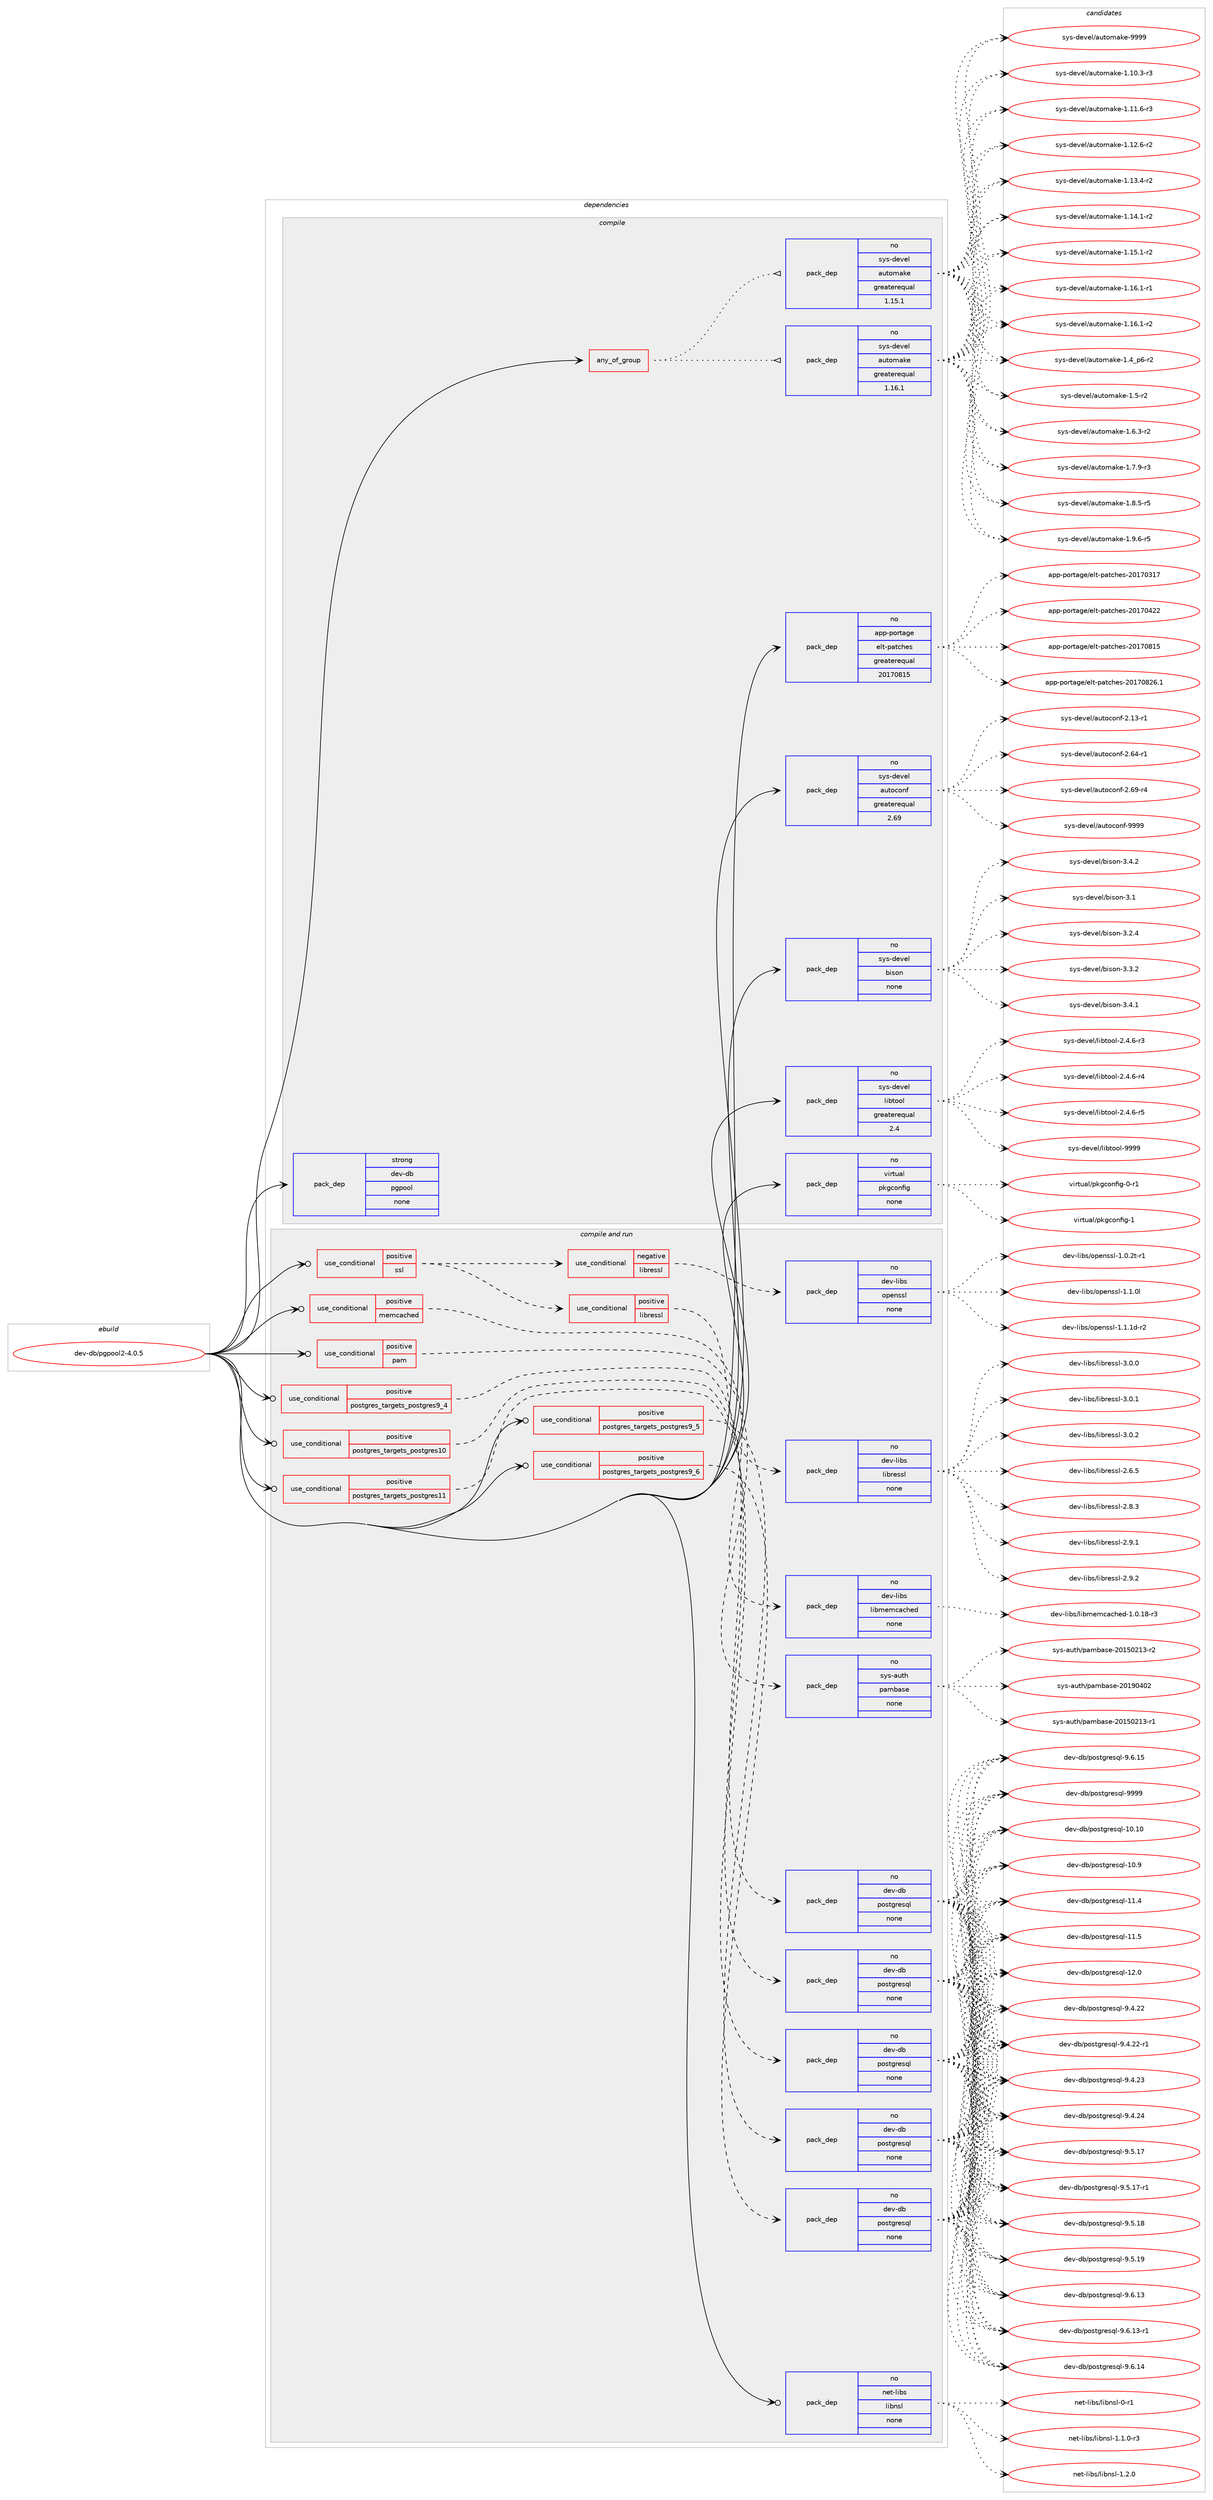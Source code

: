 digraph prolog {

# *************
# Graph options
# *************

newrank=true;
concentrate=true;
compound=true;
graph [rankdir=LR,fontname=Helvetica,fontsize=10,ranksep=1.5];#, ranksep=2.5, nodesep=0.2];
edge  [arrowhead=vee];
node  [fontname=Helvetica,fontsize=10];

# **********
# The ebuild
# **********

subgraph cluster_leftcol {
color=gray;
rank=same;
label=<<i>ebuild</i>>;
id [label="dev-db/pgpool2-4.0.5", color=red, width=4, href="../dev-db/pgpool2-4.0.5.svg"];
}

# ****************
# The dependencies
# ****************

subgraph cluster_midcol {
color=gray;
label=<<i>dependencies</i>>;
subgraph cluster_compile {
fillcolor="#eeeeee";
style=filled;
label=<<i>compile</i>>;
subgraph any9359 {
dependency521619 [label=<<TABLE BORDER="0" CELLBORDER="1" CELLSPACING="0" CELLPADDING="4"><TR><TD CELLPADDING="10">any_of_group</TD></TR></TABLE>>, shape=none, color=red];subgraph pack388383 {
dependency521620 [label=<<TABLE BORDER="0" CELLBORDER="1" CELLSPACING="0" CELLPADDING="4" WIDTH="220"><TR><TD ROWSPAN="6" CELLPADDING="30">pack_dep</TD></TR><TR><TD WIDTH="110">no</TD></TR><TR><TD>sys-devel</TD></TR><TR><TD>automake</TD></TR><TR><TD>greaterequal</TD></TR><TR><TD>1.16.1</TD></TR></TABLE>>, shape=none, color=blue];
}
dependency521619:e -> dependency521620:w [weight=20,style="dotted",arrowhead="oinv"];
subgraph pack388384 {
dependency521621 [label=<<TABLE BORDER="0" CELLBORDER="1" CELLSPACING="0" CELLPADDING="4" WIDTH="220"><TR><TD ROWSPAN="6" CELLPADDING="30">pack_dep</TD></TR><TR><TD WIDTH="110">no</TD></TR><TR><TD>sys-devel</TD></TR><TR><TD>automake</TD></TR><TR><TD>greaterequal</TD></TR><TR><TD>1.15.1</TD></TR></TABLE>>, shape=none, color=blue];
}
dependency521619:e -> dependency521621:w [weight=20,style="dotted",arrowhead="oinv"];
}
id:e -> dependency521619:w [weight=20,style="solid",arrowhead="vee"];
subgraph pack388385 {
dependency521622 [label=<<TABLE BORDER="0" CELLBORDER="1" CELLSPACING="0" CELLPADDING="4" WIDTH="220"><TR><TD ROWSPAN="6" CELLPADDING="30">pack_dep</TD></TR><TR><TD WIDTH="110">no</TD></TR><TR><TD>app-portage</TD></TR><TR><TD>elt-patches</TD></TR><TR><TD>greaterequal</TD></TR><TR><TD>20170815</TD></TR></TABLE>>, shape=none, color=blue];
}
id:e -> dependency521622:w [weight=20,style="solid",arrowhead="vee"];
subgraph pack388386 {
dependency521623 [label=<<TABLE BORDER="0" CELLBORDER="1" CELLSPACING="0" CELLPADDING="4" WIDTH="220"><TR><TD ROWSPAN="6" CELLPADDING="30">pack_dep</TD></TR><TR><TD WIDTH="110">no</TD></TR><TR><TD>sys-devel</TD></TR><TR><TD>autoconf</TD></TR><TR><TD>greaterequal</TD></TR><TR><TD>2.69</TD></TR></TABLE>>, shape=none, color=blue];
}
id:e -> dependency521623:w [weight=20,style="solid",arrowhead="vee"];
subgraph pack388387 {
dependency521624 [label=<<TABLE BORDER="0" CELLBORDER="1" CELLSPACING="0" CELLPADDING="4" WIDTH="220"><TR><TD ROWSPAN="6" CELLPADDING="30">pack_dep</TD></TR><TR><TD WIDTH="110">no</TD></TR><TR><TD>sys-devel</TD></TR><TR><TD>bison</TD></TR><TR><TD>none</TD></TR><TR><TD></TD></TR></TABLE>>, shape=none, color=blue];
}
id:e -> dependency521624:w [weight=20,style="solid",arrowhead="vee"];
subgraph pack388388 {
dependency521625 [label=<<TABLE BORDER="0" CELLBORDER="1" CELLSPACING="0" CELLPADDING="4" WIDTH="220"><TR><TD ROWSPAN="6" CELLPADDING="30">pack_dep</TD></TR><TR><TD WIDTH="110">no</TD></TR><TR><TD>sys-devel</TD></TR><TR><TD>libtool</TD></TR><TR><TD>greaterequal</TD></TR><TR><TD>2.4</TD></TR></TABLE>>, shape=none, color=blue];
}
id:e -> dependency521625:w [weight=20,style="solid",arrowhead="vee"];
subgraph pack388389 {
dependency521626 [label=<<TABLE BORDER="0" CELLBORDER="1" CELLSPACING="0" CELLPADDING="4" WIDTH="220"><TR><TD ROWSPAN="6" CELLPADDING="30">pack_dep</TD></TR><TR><TD WIDTH="110">no</TD></TR><TR><TD>virtual</TD></TR><TR><TD>pkgconfig</TD></TR><TR><TD>none</TD></TR><TR><TD></TD></TR></TABLE>>, shape=none, color=blue];
}
id:e -> dependency521626:w [weight=20,style="solid",arrowhead="vee"];
subgraph pack388390 {
dependency521627 [label=<<TABLE BORDER="0" CELLBORDER="1" CELLSPACING="0" CELLPADDING="4" WIDTH="220"><TR><TD ROWSPAN="6" CELLPADDING="30">pack_dep</TD></TR><TR><TD WIDTH="110">strong</TD></TR><TR><TD>dev-db</TD></TR><TR><TD>pgpool</TD></TR><TR><TD>none</TD></TR><TR><TD></TD></TR></TABLE>>, shape=none, color=blue];
}
id:e -> dependency521627:w [weight=20,style="solid",arrowhead="vee"];
}
subgraph cluster_compileandrun {
fillcolor="#eeeeee";
style=filled;
label=<<i>compile and run</i>>;
subgraph cond123520 {
dependency521628 [label=<<TABLE BORDER="0" CELLBORDER="1" CELLSPACING="0" CELLPADDING="4"><TR><TD ROWSPAN="3" CELLPADDING="10">use_conditional</TD></TR><TR><TD>positive</TD></TR><TR><TD>memcached</TD></TR></TABLE>>, shape=none, color=red];
subgraph pack388391 {
dependency521629 [label=<<TABLE BORDER="0" CELLBORDER="1" CELLSPACING="0" CELLPADDING="4" WIDTH="220"><TR><TD ROWSPAN="6" CELLPADDING="30">pack_dep</TD></TR><TR><TD WIDTH="110">no</TD></TR><TR><TD>dev-libs</TD></TR><TR><TD>libmemcached</TD></TR><TR><TD>none</TD></TR><TR><TD></TD></TR></TABLE>>, shape=none, color=blue];
}
dependency521628:e -> dependency521629:w [weight=20,style="dashed",arrowhead="vee"];
}
id:e -> dependency521628:w [weight=20,style="solid",arrowhead="odotvee"];
subgraph cond123521 {
dependency521630 [label=<<TABLE BORDER="0" CELLBORDER="1" CELLSPACING="0" CELLPADDING="4"><TR><TD ROWSPAN="3" CELLPADDING="10">use_conditional</TD></TR><TR><TD>positive</TD></TR><TR><TD>pam</TD></TR></TABLE>>, shape=none, color=red];
subgraph pack388392 {
dependency521631 [label=<<TABLE BORDER="0" CELLBORDER="1" CELLSPACING="0" CELLPADDING="4" WIDTH="220"><TR><TD ROWSPAN="6" CELLPADDING="30">pack_dep</TD></TR><TR><TD WIDTH="110">no</TD></TR><TR><TD>sys-auth</TD></TR><TR><TD>pambase</TD></TR><TR><TD>none</TD></TR><TR><TD></TD></TR></TABLE>>, shape=none, color=blue];
}
dependency521630:e -> dependency521631:w [weight=20,style="dashed",arrowhead="vee"];
}
id:e -> dependency521630:w [weight=20,style="solid",arrowhead="odotvee"];
subgraph cond123522 {
dependency521632 [label=<<TABLE BORDER="0" CELLBORDER="1" CELLSPACING="0" CELLPADDING="4"><TR><TD ROWSPAN="3" CELLPADDING="10">use_conditional</TD></TR><TR><TD>positive</TD></TR><TR><TD>postgres_targets_postgres10</TD></TR></TABLE>>, shape=none, color=red];
subgraph pack388393 {
dependency521633 [label=<<TABLE BORDER="0" CELLBORDER="1" CELLSPACING="0" CELLPADDING="4" WIDTH="220"><TR><TD ROWSPAN="6" CELLPADDING="30">pack_dep</TD></TR><TR><TD WIDTH="110">no</TD></TR><TR><TD>dev-db</TD></TR><TR><TD>postgresql</TD></TR><TR><TD>none</TD></TR><TR><TD></TD></TR></TABLE>>, shape=none, color=blue];
}
dependency521632:e -> dependency521633:w [weight=20,style="dashed",arrowhead="vee"];
}
id:e -> dependency521632:w [weight=20,style="solid",arrowhead="odotvee"];
subgraph cond123523 {
dependency521634 [label=<<TABLE BORDER="0" CELLBORDER="1" CELLSPACING="0" CELLPADDING="4"><TR><TD ROWSPAN="3" CELLPADDING="10">use_conditional</TD></TR><TR><TD>positive</TD></TR><TR><TD>postgres_targets_postgres11</TD></TR></TABLE>>, shape=none, color=red];
subgraph pack388394 {
dependency521635 [label=<<TABLE BORDER="0" CELLBORDER="1" CELLSPACING="0" CELLPADDING="4" WIDTH="220"><TR><TD ROWSPAN="6" CELLPADDING="30">pack_dep</TD></TR><TR><TD WIDTH="110">no</TD></TR><TR><TD>dev-db</TD></TR><TR><TD>postgresql</TD></TR><TR><TD>none</TD></TR><TR><TD></TD></TR></TABLE>>, shape=none, color=blue];
}
dependency521634:e -> dependency521635:w [weight=20,style="dashed",arrowhead="vee"];
}
id:e -> dependency521634:w [weight=20,style="solid",arrowhead="odotvee"];
subgraph cond123524 {
dependency521636 [label=<<TABLE BORDER="0" CELLBORDER="1" CELLSPACING="0" CELLPADDING="4"><TR><TD ROWSPAN="3" CELLPADDING="10">use_conditional</TD></TR><TR><TD>positive</TD></TR><TR><TD>postgres_targets_postgres9_4</TD></TR></TABLE>>, shape=none, color=red];
subgraph pack388395 {
dependency521637 [label=<<TABLE BORDER="0" CELLBORDER="1" CELLSPACING="0" CELLPADDING="4" WIDTH="220"><TR><TD ROWSPAN="6" CELLPADDING="30">pack_dep</TD></TR><TR><TD WIDTH="110">no</TD></TR><TR><TD>dev-db</TD></TR><TR><TD>postgresql</TD></TR><TR><TD>none</TD></TR><TR><TD></TD></TR></TABLE>>, shape=none, color=blue];
}
dependency521636:e -> dependency521637:w [weight=20,style="dashed",arrowhead="vee"];
}
id:e -> dependency521636:w [weight=20,style="solid",arrowhead="odotvee"];
subgraph cond123525 {
dependency521638 [label=<<TABLE BORDER="0" CELLBORDER="1" CELLSPACING="0" CELLPADDING="4"><TR><TD ROWSPAN="3" CELLPADDING="10">use_conditional</TD></TR><TR><TD>positive</TD></TR><TR><TD>postgres_targets_postgres9_5</TD></TR></TABLE>>, shape=none, color=red];
subgraph pack388396 {
dependency521639 [label=<<TABLE BORDER="0" CELLBORDER="1" CELLSPACING="0" CELLPADDING="4" WIDTH="220"><TR><TD ROWSPAN="6" CELLPADDING="30">pack_dep</TD></TR><TR><TD WIDTH="110">no</TD></TR><TR><TD>dev-db</TD></TR><TR><TD>postgresql</TD></TR><TR><TD>none</TD></TR><TR><TD></TD></TR></TABLE>>, shape=none, color=blue];
}
dependency521638:e -> dependency521639:w [weight=20,style="dashed",arrowhead="vee"];
}
id:e -> dependency521638:w [weight=20,style="solid",arrowhead="odotvee"];
subgraph cond123526 {
dependency521640 [label=<<TABLE BORDER="0" CELLBORDER="1" CELLSPACING="0" CELLPADDING="4"><TR><TD ROWSPAN="3" CELLPADDING="10">use_conditional</TD></TR><TR><TD>positive</TD></TR><TR><TD>postgres_targets_postgres9_6</TD></TR></TABLE>>, shape=none, color=red];
subgraph pack388397 {
dependency521641 [label=<<TABLE BORDER="0" CELLBORDER="1" CELLSPACING="0" CELLPADDING="4" WIDTH="220"><TR><TD ROWSPAN="6" CELLPADDING="30">pack_dep</TD></TR><TR><TD WIDTH="110">no</TD></TR><TR><TD>dev-db</TD></TR><TR><TD>postgresql</TD></TR><TR><TD>none</TD></TR><TR><TD></TD></TR></TABLE>>, shape=none, color=blue];
}
dependency521640:e -> dependency521641:w [weight=20,style="dashed",arrowhead="vee"];
}
id:e -> dependency521640:w [weight=20,style="solid",arrowhead="odotvee"];
subgraph cond123527 {
dependency521642 [label=<<TABLE BORDER="0" CELLBORDER="1" CELLSPACING="0" CELLPADDING="4"><TR><TD ROWSPAN="3" CELLPADDING="10">use_conditional</TD></TR><TR><TD>positive</TD></TR><TR><TD>ssl</TD></TR></TABLE>>, shape=none, color=red];
subgraph cond123528 {
dependency521643 [label=<<TABLE BORDER="0" CELLBORDER="1" CELLSPACING="0" CELLPADDING="4"><TR><TD ROWSPAN="3" CELLPADDING="10">use_conditional</TD></TR><TR><TD>negative</TD></TR><TR><TD>libressl</TD></TR></TABLE>>, shape=none, color=red];
subgraph pack388398 {
dependency521644 [label=<<TABLE BORDER="0" CELLBORDER="1" CELLSPACING="0" CELLPADDING="4" WIDTH="220"><TR><TD ROWSPAN="6" CELLPADDING="30">pack_dep</TD></TR><TR><TD WIDTH="110">no</TD></TR><TR><TD>dev-libs</TD></TR><TR><TD>openssl</TD></TR><TR><TD>none</TD></TR><TR><TD></TD></TR></TABLE>>, shape=none, color=blue];
}
dependency521643:e -> dependency521644:w [weight=20,style="dashed",arrowhead="vee"];
}
dependency521642:e -> dependency521643:w [weight=20,style="dashed",arrowhead="vee"];
subgraph cond123529 {
dependency521645 [label=<<TABLE BORDER="0" CELLBORDER="1" CELLSPACING="0" CELLPADDING="4"><TR><TD ROWSPAN="3" CELLPADDING="10">use_conditional</TD></TR><TR><TD>positive</TD></TR><TR><TD>libressl</TD></TR></TABLE>>, shape=none, color=red];
subgraph pack388399 {
dependency521646 [label=<<TABLE BORDER="0" CELLBORDER="1" CELLSPACING="0" CELLPADDING="4" WIDTH="220"><TR><TD ROWSPAN="6" CELLPADDING="30">pack_dep</TD></TR><TR><TD WIDTH="110">no</TD></TR><TR><TD>dev-libs</TD></TR><TR><TD>libressl</TD></TR><TR><TD>none</TD></TR><TR><TD></TD></TR></TABLE>>, shape=none, color=blue];
}
dependency521645:e -> dependency521646:w [weight=20,style="dashed",arrowhead="vee"];
}
dependency521642:e -> dependency521645:w [weight=20,style="dashed",arrowhead="vee"];
}
id:e -> dependency521642:w [weight=20,style="solid",arrowhead="odotvee"];
subgraph pack388400 {
dependency521647 [label=<<TABLE BORDER="0" CELLBORDER="1" CELLSPACING="0" CELLPADDING="4" WIDTH="220"><TR><TD ROWSPAN="6" CELLPADDING="30">pack_dep</TD></TR><TR><TD WIDTH="110">no</TD></TR><TR><TD>net-libs</TD></TR><TR><TD>libnsl</TD></TR><TR><TD>none</TD></TR><TR><TD></TD></TR></TABLE>>, shape=none, color=blue];
}
id:e -> dependency521647:w [weight=20,style="solid",arrowhead="odotvee"];
}
subgraph cluster_run {
fillcolor="#eeeeee";
style=filled;
label=<<i>run</i>>;
}
}

# **************
# The candidates
# **************

subgraph cluster_choices {
rank=same;
color=gray;
label=<<i>candidates</i>>;

subgraph choice388383 {
color=black;
nodesep=1;
choice11512111545100101118101108479711711611110997107101454946494846514511451 [label="sys-devel/automake-1.10.3-r3", color=red, width=4,href="../sys-devel/automake-1.10.3-r3.svg"];
choice11512111545100101118101108479711711611110997107101454946494946544511451 [label="sys-devel/automake-1.11.6-r3", color=red, width=4,href="../sys-devel/automake-1.11.6-r3.svg"];
choice11512111545100101118101108479711711611110997107101454946495046544511450 [label="sys-devel/automake-1.12.6-r2", color=red, width=4,href="../sys-devel/automake-1.12.6-r2.svg"];
choice11512111545100101118101108479711711611110997107101454946495146524511450 [label="sys-devel/automake-1.13.4-r2", color=red, width=4,href="../sys-devel/automake-1.13.4-r2.svg"];
choice11512111545100101118101108479711711611110997107101454946495246494511450 [label="sys-devel/automake-1.14.1-r2", color=red, width=4,href="../sys-devel/automake-1.14.1-r2.svg"];
choice11512111545100101118101108479711711611110997107101454946495346494511450 [label="sys-devel/automake-1.15.1-r2", color=red, width=4,href="../sys-devel/automake-1.15.1-r2.svg"];
choice11512111545100101118101108479711711611110997107101454946495446494511449 [label="sys-devel/automake-1.16.1-r1", color=red, width=4,href="../sys-devel/automake-1.16.1-r1.svg"];
choice11512111545100101118101108479711711611110997107101454946495446494511450 [label="sys-devel/automake-1.16.1-r2", color=red, width=4,href="../sys-devel/automake-1.16.1-r2.svg"];
choice115121115451001011181011084797117116111109971071014549465295112544511450 [label="sys-devel/automake-1.4_p6-r2", color=red, width=4,href="../sys-devel/automake-1.4_p6-r2.svg"];
choice11512111545100101118101108479711711611110997107101454946534511450 [label="sys-devel/automake-1.5-r2", color=red, width=4,href="../sys-devel/automake-1.5-r2.svg"];
choice115121115451001011181011084797117116111109971071014549465446514511450 [label="sys-devel/automake-1.6.3-r2", color=red, width=4,href="../sys-devel/automake-1.6.3-r2.svg"];
choice115121115451001011181011084797117116111109971071014549465546574511451 [label="sys-devel/automake-1.7.9-r3", color=red, width=4,href="../sys-devel/automake-1.7.9-r3.svg"];
choice115121115451001011181011084797117116111109971071014549465646534511453 [label="sys-devel/automake-1.8.5-r5", color=red, width=4,href="../sys-devel/automake-1.8.5-r5.svg"];
choice115121115451001011181011084797117116111109971071014549465746544511453 [label="sys-devel/automake-1.9.6-r5", color=red, width=4,href="../sys-devel/automake-1.9.6-r5.svg"];
choice115121115451001011181011084797117116111109971071014557575757 [label="sys-devel/automake-9999", color=red, width=4,href="../sys-devel/automake-9999.svg"];
dependency521620:e -> choice11512111545100101118101108479711711611110997107101454946494846514511451:w [style=dotted,weight="100"];
dependency521620:e -> choice11512111545100101118101108479711711611110997107101454946494946544511451:w [style=dotted,weight="100"];
dependency521620:e -> choice11512111545100101118101108479711711611110997107101454946495046544511450:w [style=dotted,weight="100"];
dependency521620:e -> choice11512111545100101118101108479711711611110997107101454946495146524511450:w [style=dotted,weight="100"];
dependency521620:e -> choice11512111545100101118101108479711711611110997107101454946495246494511450:w [style=dotted,weight="100"];
dependency521620:e -> choice11512111545100101118101108479711711611110997107101454946495346494511450:w [style=dotted,weight="100"];
dependency521620:e -> choice11512111545100101118101108479711711611110997107101454946495446494511449:w [style=dotted,weight="100"];
dependency521620:e -> choice11512111545100101118101108479711711611110997107101454946495446494511450:w [style=dotted,weight="100"];
dependency521620:e -> choice115121115451001011181011084797117116111109971071014549465295112544511450:w [style=dotted,weight="100"];
dependency521620:e -> choice11512111545100101118101108479711711611110997107101454946534511450:w [style=dotted,weight="100"];
dependency521620:e -> choice115121115451001011181011084797117116111109971071014549465446514511450:w [style=dotted,weight="100"];
dependency521620:e -> choice115121115451001011181011084797117116111109971071014549465546574511451:w [style=dotted,weight="100"];
dependency521620:e -> choice115121115451001011181011084797117116111109971071014549465646534511453:w [style=dotted,weight="100"];
dependency521620:e -> choice115121115451001011181011084797117116111109971071014549465746544511453:w [style=dotted,weight="100"];
dependency521620:e -> choice115121115451001011181011084797117116111109971071014557575757:w [style=dotted,weight="100"];
}
subgraph choice388384 {
color=black;
nodesep=1;
choice11512111545100101118101108479711711611110997107101454946494846514511451 [label="sys-devel/automake-1.10.3-r3", color=red, width=4,href="../sys-devel/automake-1.10.3-r3.svg"];
choice11512111545100101118101108479711711611110997107101454946494946544511451 [label="sys-devel/automake-1.11.6-r3", color=red, width=4,href="../sys-devel/automake-1.11.6-r3.svg"];
choice11512111545100101118101108479711711611110997107101454946495046544511450 [label="sys-devel/automake-1.12.6-r2", color=red, width=4,href="../sys-devel/automake-1.12.6-r2.svg"];
choice11512111545100101118101108479711711611110997107101454946495146524511450 [label="sys-devel/automake-1.13.4-r2", color=red, width=4,href="../sys-devel/automake-1.13.4-r2.svg"];
choice11512111545100101118101108479711711611110997107101454946495246494511450 [label="sys-devel/automake-1.14.1-r2", color=red, width=4,href="../sys-devel/automake-1.14.1-r2.svg"];
choice11512111545100101118101108479711711611110997107101454946495346494511450 [label="sys-devel/automake-1.15.1-r2", color=red, width=4,href="../sys-devel/automake-1.15.1-r2.svg"];
choice11512111545100101118101108479711711611110997107101454946495446494511449 [label="sys-devel/automake-1.16.1-r1", color=red, width=4,href="../sys-devel/automake-1.16.1-r1.svg"];
choice11512111545100101118101108479711711611110997107101454946495446494511450 [label="sys-devel/automake-1.16.1-r2", color=red, width=4,href="../sys-devel/automake-1.16.1-r2.svg"];
choice115121115451001011181011084797117116111109971071014549465295112544511450 [label="sys-devel/automake-1.4_p6-r2", color=red, width=4,href="../sys-devel/automake-1.4_p6-r2.svg"];
choice11512111545100101118101108479711711611110997107101454946534511450 [label="sys-devel/automake-1.5-r2", color=red, width=4,href="../sys-devel/automake-1.5-r2.svg"];
choice115121115451001011181011084797117116111109971071014549465446514511450 [label="sys-devel/automake-1.6.3-r2", color=red, width=4,href="../sys-devel/automake-1.6.3-r2.svg"];
choice115121115451001011181011084797117116111109971071014549465546574511451 [label="sys-devel/automake-1.7.9-r3", color=red, width=4,href="../sys-devel/automake-1.7.9-r3.svg"];
choice115121115451001011181011084797117116111109971071014549465646534511453 [label="sys-devel/automake-1.8.5-r5", color=red, width=4,href="../sys-devel/automake-1.8.5-r5.svg"];
choice115121115451001011181011084797117116111109971071014549465746544511453 [label="sys-devel/automake-1.9.6-r5", color=red, width=4,href="../sys-devel/automake-1.9.6-r5.svg"];
choice115121115451001011181011084797117116111109971071014557575757 [label="sys-devel/automake-9999", color=red, width=4,href="../sys-devel/automake-9999.svg"];
dependency521621:e -> choice11512111545100101118101108479711711611110997107101454946494846514511451:w [style=dotted,weight="100"];
dependency521621:e -> choice11512111545100101118101108479711711611110997107101454946494946544511451:w [style=dotted,weight="100"];
dependency521621:e -> choice11512111545100101118101108479711711611110997107101454946495046544511450:w [style=dotted,weight="100"];
dependency521621:e -> choice11512111545100101118101108479711711611110997107101454946495146524511450:w [style=dotted,weight="100"];
dependency521621:e -> choice11512111545100101118101108479711711611110997107101454946495246494511450:w [style=dotted,weight="100"];
dependency521621:e -> choice11512111545100101118101108479711711611110997107101454946495346494511450:w [style=dotted,weight="100"];
dependency521621:e -> choice11512111545100101118101108479711711611110997107101454946495446494511449:w [style=dotted,weight="100"];
dependency521621:e -> choice11512111545100101118101108479711711611110997107101454946495446494511450:w [style=dotted,weight="100"];
dependency521621:e -> choice115121115451001011181011084797117116111109971071014549465295112544511450:w [style=dotted,weight="100"];
dependency521621:e -> choice11512111545100101118101108479711711611110997107101454946534511450:w [style=dotted,weight="100"];
dependency521621:e -> choice115121115451001011181011084797117116111109971071014549465446514511450:w [style=dotted,weight="100"];
dependency521621:e -> choice115121115451001011181011084797117116111109971071014549465546574511451:w [style=dotted,weight="100"];
dependency521621:e -> choice115121115451001011181011084797117116111109971071014549465646534511453:w [style=dotted,weight="100"];
dependency521621:e -> choice115121115451001011181011084797117116111109971071014549465746544511453:w [style=dotted,weight="100"];
dependency521621:e -> choice115121115451001011181011084797117116111109971071014557575757:w [style=dotted,weight="100"];
}
subgraph choice388385 {
color=black;
nodesep=1;
choice97112112451121111141169710310147101108116451129711699104101115455048495548514955 [label="app-portage/elt-patches-20170317", color=red, width=4,href="../app-portage/elt-patches-20170317.svg"];
choice97112112451121111141169710310147101108116451129711699104101115455048495548525050 [label="app-portage/elt-patches-20170422", color=red, width=4,href="../app-portage/elt-patches-20170422.svg"];
choice97112112451121111141169710310147101108116451129711699104101115455048495548564953 [label="app-portage/elt-patches-20170815", color=red, width=4,href="../app-portage/elt-patches-20170815.svg"];
choice971121124511211111411697103101471011081164511297116991041011154550484955485650544649 [label="app-portage/elt-patches-20170826.1", color=red, width=4,href="../app-portage/elt-patches-20170826.1.svg"];
dependency521622:e -> choice97112112451121111141169710310147101108116451129711699104101115455048495548514955:w [style=dotted,weight="100"];
dependency521622:e -> choice97112112451121111141169710310147101108116451129711699104101115455048495548525050:w [style=dotted,weight="100"];
dependency521622:e -> choice97112112451121111141169710310147101108116451129711699104101115455048495548564953:w [style=dotted,weight="100"];
dependency521622:e -> choice971121124511211111411697103101471011081164511297116991041011154550484955485650544649:w [style=dotted,weight="100"];
}
subgraph choice388386 {
color=black;
nodesep=1;
choice1151211154510010111810110847971171161119911111010245504649514511449 [label="sys-devel/autoconf-2.13-r1", color=red, width=4,href="../sys-devel/autoconf-2.13-r1.svg"];
choice1151211154510010111810110847971171161119911111010245504654524511449 [label="sys-devel/autoconf-2.64-r1", color=red, width=4,href="../sys-devel/autoconf-2.64-r1.svg"];
choice1151211154510010111810110847971171161119911111010245504654574511452 [label="sys-devel/autoconf-2.69-r4", color=red, width=4,href="../sys-devel/autoconf-2.69-r4.svg"];
choice115121115451001011181011084797117116111991111101024557575757 [label="sys-devel/autoconf-9999", color=red, width=4,href="../sys-devel/autoconf-9999.svg"];
dependency521623:e -> choice1151211154510010111810110847971171161119911111010245504649514511449:w [style=dotted,weight="100"];
dependency521623:e -> choice1151211154510010111810110847971171161119911111010245504654524511449:w [style=dotted,weight="100"];
dependency521623:e -> choice1151211154510010111810110847971171161119911111010245504654574511452:w [style=dotted,weight="100"];
dependency521623:e -> choice115121115451001011181011084797117116111991111101024557575757:w [style=dotted,weight="100"];
}
subgraph choice388387 {
color=black;
nodesep=1;
choice11512111545100101118101108479810511511111045514649 [label="sys-devel/bison-3.1", color=red, width=4,href="../sys-devel/bison-3.1.svg"];
choice115121115451001011181011084798105115111110455146504652 [label="sys-devel/bison-3.2.4", color=red, width=4,href="../sys-devel/bison-3.2.4.svg"];
choice115121115451001011181011084798105115111110455146514650 [label="sys-devel/bison-3.3.2", color=red, width=4,href="../sys-devel/bison-3.3.2.svg"];
choice115121115451001011181011084798105115111110455146524649 [label="sys-devel/bison-3.4.1", color=red, width=4,href="../sys-devel/bison-3.4.1.svg"];
choice115121115451001011181011084798105115111110455146524650 [label="sys-devel/bison-3.4.2", color=red, width=4,href="../sys-devel/bison-3.4.2.svg"];
dependency521624:e -> choice11512111545100101118101108479810511511111045514649:w [style=dotted,weight="100"];
dependency521624:e -> choice115121115451001011181011084798105115111110455146504652:w [style=dotted,weight="100"];
dependency521624:e -> choice115121115451001011181011084798105115111110455146514650:w [style=dotted,weight="100"];
dependency521624:e -> choice115121115451001011181011084798105115111110455146524649:w [style=dotted,weight="100"];
dependency521624:e -> choice115121115451001011181011084798105115111110455146524650:w [style=dotted,weight="100"];
}
subgraph choice388388 {
color=black;
nodesep=1;
choice1151211154510010111810110847108105981161111111084550465246544511451 [label="sys-devel/libtool-2.4.6-r3", color=red, width=4,href="../sys-devel/libtool-2.4.6-r3.svg"];
choice1151211154510010111810110847108105981161111111084550465246544511452 [label="sys-devel/libtool-2.4.6-r4", color=red, width=4,href="../sys-devel/libtool-2.4.6-r4.svg"];
choice1151211154510010111810110847108105981161111111084550465246544511453 [label="sys-devel/libtool-2.4.6-r5", color=red, width=4,href="../sys-devel/libtool-2.4.6-r5.svg"];
choice1151211154510010111810110847108105981161111111084557575757 [label="sys-devel/libtool-9999", color=red, width=4,href="../sys-devel/libtool-9999.svg"];
dependency521625:e -> choice1151211154510010111810110847108105981161111111084550465246544511451:w [style=dotted,weight="100"];
dependency521625:e -> choice1151211154510010111810110847108105981161111111084550465246544511452:w [style=dotted,weight="100"];
dependency521625:e -> choice1151211154510010111810110847108105981161111111084550465246544511453:w [style=dotted,weight="100"];
dependency521625:e -> choice1151211154510010111810110847108105981161111111084557575757:w [style=dotted,weight="100"];
}
subgraph choice388389 {
color=black;
nodesep=1;
choice11810511411611797108471121071039911111010210510345484511449 [label="virtual/pkgconfig-0-r1", color=red, width=4,href="../virtual/pkgconfig-0-r1.svg"];
choice1181051141161179710847112107103991111101021051034549 [label="virtual/pkgconfig-1", color=red, width=4,href="../virtual/pkgconfig-1.svg"];
dependency521626:e -> choice11810511411611797108471121071039911111010210510345484511449:w [style=dotted,weight="100"];
dependency521626:e -> choice1181051141161179710847112107103991111101021051034549:w [style=dotted,weight="100"];
}
subgraph choice388390 {
color=black;
nodesep=1;
}
subgraph choice388391 {
color=black;
nodesep=1;
choice10010111845108105981154710810598109101109999799104101100454946484649564511451 [label="dev-libs/libmemcached-1.0.18-r3", color=red, width=4,href="../dev-libs/libmemcached-1.0.18-r3.svg"];
dependency521629:e -> choice10010111845108105981154710810598109101109999799104101100454946484649564511451:w [style=dotted,weight="100"];
}
subgraph choice388392 {
color=black;
nodesep=1;
choice1151211154597117116104471129710998971151014550484953485049514511449 [label="sys-auth/pambase-20150213-r1", color=red, width=4,href="../sys-auth/pambase-20150213-r1.svg"];
choice1151211154597117116104471129710998971151014550484953485049514511450 [label="sys-auth/pambase-20150213-r2", color=red, width=4,href="../sys-auth/pambase-20150213-r2.svg"];
choice115121115459711711610447112971099897115101455048495748524850 [label="sys-auth/pambase-20190402", color=red, width=4,href="../sys-auth/pambase-20190402.svg"];
dependency521631:e -> choice1151211154597117116104471129710998971151014550484953485049514511449:w [style=dotted,weight="100"];
dependency521631:e -> choice1151211154597117116104471129710998971151014550484953485049514511450:w [style=dotted,weight="100"];
dependency521631:e -> choice115121115459711711610447112971099897115101455048495748524850:w [style=dotted,weight="100"];
}
subgraph choice388393 {
color=black;
nodesep=1;
choice100101118451009847112111115116103114101115113108454948464948 [label="dev-db/postgresql-10.10", color=red, width=4,href="../dev-db/postgresql-10.10.svg"];
choice1001011184510098471121111151161031141011151131084549484657 [label="dev-db/postgresql-10.9", color=red, width=4,href="../dev-db/postgresql-10.9.svg"];
choice1001011184510098471121111151161031141011151131084549494652 [label="dev-db/postgresql-11.4", color=red, width=4,href="../dev-db/postgresql-11.4.svg"];
choice1001011184510098471121111151161031141011151131084549494653 [label="dev-db/postgresql-11.5", color=red, width=4,href="../dev-db/postgresql-11.5.svg"];
choice1001011184510098471121111151161031141011151131084549504648 [label="dev-db/postgresql-12.0", color=red, width=4,href="../dev-db/postgresql-12.0.svg"];
choice10010111845100984711211111511610311410111511310845574652465050 [label="dev-db/postgresql-9.4.22", color=red, width=4,href="../dev-db/postgresql-9.4.22.svg"];
choice100101118451009847112111115116103114101115113108455746524650504511449 [label="dev-db/postgresql-9.4.22-r1", color=red, width=4,href="../dev-db/postgresql-9.4.22-r1.svg"];
choice10010111845100984711211111511610311410111511310845574652465051 [label="dev-db/postgresql-9.4.23", color=red, width=4,href="../dev-db/postgresql-9.4.23.svg"];
choice10010111845100984711211111511610311410111511310845574652465052 [label="dev-db/postgresql-9.4.24", color=red, width=4,href="../dev-db/postgresql-9.4.24.svg"];
choice10010111845100984711211111511610311410111511310845574653464955 [label="dev-db/postgresql-9.5.17", color=red, width=4,href="../dev-db/postgresql-9.5.17.svg"];
choice100101118451009847112111115116103114101115113108455746534649554511449 [label="dev-db/postgresql-9.5.17-r1", color=red, width=4,href="../dev-db/postgresql-9.5.17-r1.svg"];
choice10010111845100984711211111511610311410111511310845574653464956 [label="dev-db/postgresql-9.5.18", color=red, width=4,href="../dev-db/postgresql-9.5.18.svg"];
choice10010111845100984711211111511610311410111511310845574653464957 [label="dev-db/postgresql-9.5.19", color=red, width=4,href="../dev-db/postgresql-9.5.19.svg"];
choice10010111845100984711211111511610311410111511310845574654464951 [label="dev-db/postgresql-9.6.13", color=red, width=4,href="../dev-db/postgresql-9.6.13.svg"];
choice100101118451009847112111115116103114101115113108455746544649514511449 [label="dev-db/postgresql-9.6.13-r1", color=red, width=4,href="../dev-db/postgresql-9.6.13-r1.svg"];
choice10010111845100984711211111511610311410111511310845574654464952 [label="dev-db/postgresql-9.6.14", color=red, width=4,href="../dev-db/postgresql-9.6.14.svg"];
choice10010111845100984711211111511610311410111511310845574654464953 [label="dev-db/postgresql-9.6.15", color=red, width=4,href="../dev-db/postgresql-9.6.15.svg"];
choice1001011184510098471121111151161031141011151131084557575757 [label="dev-db/postgresql-9999", color=red, width=4,href="../dev-db/postgresql-9999.svg"];
dependency521633:e -> choice100101118451009847112111115116103114101115113108454948464948:w [style=dotted,weight="100"];
dependency521633:e -> choice1001011184510098471121111151161031141011151131084549484657:w [style=dotted,weight="100"];
dependency521633:e -> choice1001011184510098471121111151161031141011151131084549494652:w [style=dotted,weight="100"];
dependency521633:e -> choice1001011184510098471121111151161031141011151131084549494653:w [style=dotted,weight="100"];
dependency521633:e -> choice1001011184510098471121111151161031141011151131084549504648:w [style=dotted,weight="100"];
dependency521633:e -> choice10010111845100984711211111511610311410111511310845574652465050:w [style=dotted,weight="100"];
dependency521633:e -> choice100101118451009847112111115116103114101115113108455746524650504511449:w [style=dotted,weight="100"];
dependency521633:e -> choice10010111845100984711211111511610311410111511310845574652465051:w [style=dotted,weight="100"];
dependency521633:e -> choice10010111845100984711211111511610311410111511310845574652465052:w [style=dotted,weight="100"];
dependency521633:e -> choice10010111845100984711211111511610311410111511310845574653464955:w [style=dotted,weight="100"];
dependency521633:e -> choice100101118451009847112111115116103114101115113108455746534649554511449:w [style=dotted,weight="100"];
dependency521633:e -> choice10010111845100984711211111511610311410111511310845574653464956:w [style=dotted,weight="100"];
dependency521633:e -> choice10010111845100984711211111511610311410111511310845574653464957:w [style=dotted,weight="100"];
dependency521633:e -> choice10010111845100984711211111511610311410111511310845574654464951:w [style=dotted,weight="100"];
dependency521633:e -> choice100101118451009847112111115116103114101115113108455746544649514511449:w [style=dotted,weight="100"];
dependency521633:e -> choice10010111845100984711211111511610311410111511310845574654464952:w [style=dotted,weight="100"];
dependency521633:e -> choice10010111845100984711211111511610311410111511310845574654464953:w [style=dotted,weight="100"];
dependency521633:e -> choice1001011184510098471121111151161031141011151131084557575757:w [style=dotted,weight="100"];
}
subgraph choice388394 {
color=black;
nodesep=1;
choice100101118451009847112111115116103114101115113108454948464948 [label="dev-db/postgresql-10.10", color=red, width=4,href="../dev-db/postgresql-10.10.svg"];
choice1001011184510098471121111151161031141011151131084549484657 [label="dev-db/postgresql-10.9", color=red, width=4,href="../dev-db/postgresql-10.9.svg"];
choice1001011184510098471121111151161031141011151131084549494652 [label="dev-db/postgresql-11.4", color=red, width=4,href="../dev-db/postgresql-11.4.svg"];
choice1001011184510098471121111151161031141011151131084549494653 [label="dev-db/postgresql-11.5", color=red, width=4,href="../dev-db/postgresql-11.5.svg"];
choice1001011184510098471121111151161031141011151131084549504648 [label="dev-db/postgresql-12.0", color=red, width=4,href="../dev-db/postgresql-12.0.svg"];
choice10010111845100984711211111511610311410111511310845574652465050 [label="dev-db/postgresql-9.4.22", color=red, width=4,href="../dev-db/postgresql-9.4.22.svg"];
choice100101118451009847112111115116103114101115113108455746524650504511449 [label="dev-db/postgresql-9.4.22-r1", color=red, width=4,href="../dev-db/postgresql-9.4.22-r1.svg"];
choice10010111845100984711211111511610311410111511310845574652465051 [label="dev-db/postgresql-9.4.23", color=red, width=4,href="../dev-db/postgresql-9.4.23.svg"];
choice10010111845100984711211111511610311410111511310845574652465052 [label="dev-db/postgresql-9.4.24", color=red, width=4,href="../dev-db/postgresql-9.4.24.svg"];
choice10010111845100984711211111511610311410111511310845574653464955 [label="dev-db/postgresql-9.5.17", color=red, width=4,href="../dev-db/postgresql-9.5.17.svg"];
choice100101118451009847112111115116103114101115113108455746534649554511449 [label="dev-db/postgresql-9.5.17-r1", color=red, width=4,href="../dev-db/postgresql-9.5.17-r1.svg"];
choice10010111845100984711211111511610311410111511310845574653464956 [label="dev-db/postgresql-9.5.18", color=red, width=4,href="../dev-db/postgresql-9.5.18.svg"];
choice10010111845100984711211111511610311410111511310845574653464957 [label="dev-db/postgresql-9.5.19", color=red, width=4,href="../dev-db/postgresql-9.5.19.svg"];
choice10010111845100984711211111511610311410111511310845574654464951 [label="dev-db/postgresql-9.6.13", color=red, width=4,href="../dev-db/postgresql-9.6.13.svg"];
choice100101118451009847112111115116103114101115113108455746544649514511449 [label="dev-db/postgresql-9.6.13-r1", color=red, width=4,href="../dev-db/postgresql-9.6.13-r1.svg"];
choice10010111845100984711211111511610311410111511310845574654464952 [label="dev-db/postgresql-9.6.14", color=red, width=4,href="../dev-db/postgresql-9.6.14.svg"];
choice10010111845100984711211111511610311410111511310845574654464953 [label="dev-db/postgresql-9.6.15", color=red, width=4,href="../dev-db/postgresql-9.6.15.svg"];
choice1001011184510098471121111151161031141011151131084557575757 [label="dev-db/postgresql-9999", color=red, width=4,href="../dev-db/postgresql-9999.svg"];
dependency521635:e -> choice100101118451009847112111115116103114101115113108454948464948:w [style=dotted,weight="100"];
dependency521635:e -> choice1001011184510098471121111151161031141011151131084549484657:w [style=dotted,weight="100"];
dependency521635:e -> choice1001011184510098471121111151161031141011151131084549494652:w [style=dotted,weight="100"];
dependency521635:e -> choice1001011184510098471121111151161031141011151131084549494653:w [style=dotted,weight="100"];
dependency521635:e -> choice1001011184510098471121111151161031141011151131084549504648:w [style=dotted,weight="100"];
dependency521635:e -> choice10010111845100984711211111511610311410111511310845574652465050:w [style=dotted,weight="100"];
dependency521635:e -> choice100101118451009847112111115116103114101115113108455746524650504511449:w [style=dotted,weight="100"];
dependency521635:e -> choice10010111845100984711211111511610311410111511310845574652465051:w [style=dotted,weight="100"];
dependency521635:e -> choice10010111845100984711211111511610311410111511310845574652465052:w [style=dotted,weight="100"];
dependency521635:e -> choice10010111845100984711211111511610311410111511310845574653464955:w [style=dotted,weight="100"];
dependency521635:e -> choice100101118451009847112111115116103114101115113108455746534649554511449:w [style=dotted,weight="100"];
dependency521635:e -> choice10010111845100984711211111511610311410111511310845574653464956:w [style=dotted,weight="100"];
dependency521635:e -> choice10010111845100984711211111511610311410111511310845574653464957:w [style=dotted,weight="100"];
dependency521635:e -> choice10010111845100984711211111511610311410111511310845574654464951:w [style=dotted,weight="100"];
dependency521635:e -> choice100101118451009847112111115116103114101115113108455746544649514511449:w [style=dotted,weight="100"];
dependency521635:e -> choice10010111845100984711211111511610311410111511310845574654464952:w [style=dotted,weight="100"];
dependency521635:e -> choice10010111845100984711211111511610311410111511310845574654464953:w [style=dotted,weight="100"];
dependency521635:e -> choice1001011184510098471121111151161031141011151131084557575757:w [style=dotted,weight="100"];
}
subgraph choice388395 {
color=black;
nodesep=1;
choice100101118451009847112111115116103114101115113108454948464948 [label="dev-db/postgresql-10.10", color=red, width=4,href="../dev-db/postgresql-10.10.svg"];
choice1001011184510098471121111151161031141011151131084549484657 [label="dev-db/postgresql-10.9", color=red, width=4,href="../dev-db/postgresql-10.9.svg"];
choice1001011184510098471121111151161031141011151131084549494652 [label="dev-db/postgresql-11.4", color=red, width=4,href="../dev-db/postgresql-11.4.svg"];
choice1001011184510098471121111151161031141011151131084549494653 [label="dev-db/postgresql-11.5", color=red, width=4,href="../dev-db/postgresql-11.5.svg"];
choice1001011184510098471121111151161031141011151131084549504648 [label="dev-db/postgresql-12.0", color=red, width=4,href="../dev-db/postgresql-12.0.svg"];
choice10010111845100984711211111511610311410111511310845574652465050 [label="dev-db/postgresql-9.4.22", color=red, width=4,href="../dev-db/postgresql-9.4.22.svg"];
choice100101118451009847112111115116103114101115113108455746524650504511449 [label="dev-db/postgresql-9.4.22-r1", color=red, width=4,href="../dev-db/postgresql-9.4.22-r1.svg"];
choice10010111845100984711211111511610311410111511310845574652465051 [label="dev-db/postgresql-9.4.23", color=red, width=4,href="../dev-db/postgresql-9.4.23.svg"];
choice10010111845100984711211111511610311410111511310845574652465052 [label="dev-db/postgresql-9.4.24", color=red, width=4,href="../dev-db/postgresql-9.4.24.svg"];
choice10010111845100984711211111511610311410111511310845574653464955 [label="dev-db/postgresql-9.5.17", color=red, width=4,href="../dev-db/postgresql-9.5.17.svg"];
choice100101118451009847112111115116103114101115113108455746534649554511449 [label="dev-db/postgresql-9.5.17-r1", color=red, width=4,href="../dev-db/postgresql-9.5.17-r1.svg"];
choice10010111845100984711211111511610311410111511310845574653464956 [label="dev-db/postgresql-9.5.18", color=red, width=4,href="../dev-db/postgresql-9.5.18.svg"];
choice10010111845100984711211111511610311410111511310845574653464957 [label="dev-db/postgresql-9.5.19", color=red, width=4,href="../dev-db/postgresql-9.5.19.svg"];
choice10010111845100984711211111511610311410111511310845574654464951 [label="dev-db/postgresql-9.6.13", color=red, width=4,href="../dev-db/postgresql-9.6.13.svg"];
choice100101118451009847112111115116103114101115113108455746544649514511449 [label="dev-db/postgresql-9.6.13-r1", color=red, width=4,href="../dev-db/postgresql-9.6.13-r1.svg"];
choice10010111845100984711211111511610311410111511310845574654464952 [label="dev-db/postgresql-9.6.14", color=red, width=4,href="../dev-db/postgresql-9.6.14.svg"];
choice10010111845100984711211111511610311410111511310845574654464953 [label="dev-db/postgresql-9.6.15", color=red, width=4,href="../dev-db/postgresql-9.6.15.svg"];
choice1001011184510098471121111151161031141011151131084557575757 [label="dev-db/postgresql-9999", color=red, width=4,href="../dev-db/postgresql-9999.svg"];
dependency521637:e -> choice100101118451009847112111115116103114101115113108454948464948:w [style=dotted,weight="100"];
dependency521637:e -> choice1001011184510098471121111151161031141011151131084549484657:w [style=dotted,weight="100"];
dependency521637:e -> choice1001011184510098471121111151161031141011151131084549494652:w [style=dotted,weight="100"];
dependency521637:e -> choice1001011184510098471121111151161031141011151131084549494653:w [style=dotted,weight="100"];
dependency521637:e -> choice1001011184510098471121111151161031141011151131084549504648:w [style=dotted,weight="100"];
dependency521637:e -> choice10010111845100984711211111511610311410111511310845574652465050:w [style=dotted,weight="100"];
dependency521637:e -> choice100101118451009847112111115116103114101115113108455746524650504511449:w [style=dotted,weight="100"];
dependency521637:e -> choice10010111845100984711211111511610311410111511310845574652465051:w [style=dotted,weight="100"];
dependency521637:e -> choice10010111845100984711211111511610311410111511310845574652465052:w [style=dotted,weight="100"];
dependency521637:e -> choice10010111845100984711211111511610311410111511310845574653464955:w [style=dotted,weight="100"];
dependency521637:e -> choice100101118451009847112111115116103114101115113108455746534649554511449:w [style=dotted,weight="100"];
dependency521637:e -> choice10010111845100984711211111511610311410111511310845574653464956:w [style=dotted,weight="100"];
dependency521637:e -> choice10010111845100984711211111511610311410111511310845574653464957:w [style=dotted,weight="100"];
dependency521637:e -> choice10010111845100984711211111511610311410111511310845574654464951:w [style=dotted,weight="100"];
dependency521637:e -> choice100101118451009847112111115116103114101115113108455746544649514511449:w [style=dotted,weight="100"];
dependency521637:e -> choice10010111845100984711211111511610311410111511310845574654464952:w [style=dotted,weight="100"];
dependency521637:e -> choice10010111845100984711211111511610311410111511310845574654464953:w [style=dotted,weight="100"];
dependency521637:e -> choice1001011184510098471121111151161031141011151131084557575757:w [style=dotted,weight="100"];
}
subgraph choice388396 {
color=black;
nodesep=1;
choice100101118451009847112111115116103114101115113108454948464948 [label="dev-db/postgresql-10.10", color=red, width=4,href="../dev-db/postgresql-10.10.svg"];
choice1001011184510098471121111151161031141011151131084549484657 [label="dev-db/postgresql-10.9", color=red, width=4,href="../dev-db/postgresql-10.9.svg"];
choice1001011184510098471121111151161031141011151131084549494652 [label="dev-db/postgresql-11.4", color=red, width=4,href="../dev-db/postgresql-11.4.svg"];
choice1001011184510098471121111151161031141011151131084549494653 [label="dev-db/postgresql-11.5", color=red, width=4,href="../dev-db/postgresql-11.5.svg"];
choice1001011184510098471121111151161031141011151131084549504648 [label="dev-db/postgresql-12.0", color=red, width=4,href="../dev-db/postgresql-12.0.svg"];
choice10010111845100984711211111511610311410111511310845574652465050 [label="dev-db/postgresql-9.4.22", color=red, width=4,href="../dev-db/postgresql-9.4.22.svg"];
choice100101118451009847112111115116103114101115113108455746524650504511449 [label="dev-db/postgresql-9.4.22-r1", color=red, width=4,href="../dev-db/postgresql-9.4.22-r1.svg"];
choice10010111845100984711211111511610311410111511310845574652465051 [label="dev-db/postgresql-9.4.23", color=red, width=4,href="../dev-db/postgresql-9.4.23.svg"];
choice10010111845100984711211111511610311410111511310845574652465052 [label="dev-db/postgresql-9.4.24", color=red, width=4,href="../dev-db/postgresql-9.4.24.svg"];
choice10010111845100984711211111511610311410111511310845574653464955 [label="dev-db/postgresql-9.5.17", color=red, width=4,href="../dev-db/postgresql-9.5.17.svg"];
choice100101118451009847112111115116103114101115113108455746534649554511449 [label="dev-db/postgresql-9.5.17-r1", color=red, width=4,href="../dev-db/postgresql-9.5.17-r1.svg"];
choice10010111845100984711211111511610311410111511310845574653464956 [label="dev-db/postgresql-9.5.18", color=red, width=4,href="../dev-db/postgresql-9.5.18.svg"];
choice10010111845100984711211111511610311410111511310845574653464957 [label="dev-db/postgresql-9.5.19", color=red, width=4,href="../dev-db/postgresql-9.5.19.svg"];
choice10010111845100984711211111511610311410111511310845574654464951 [label="dev-db/postgresql-9.6.13", color=red, width=4,href="../dev-db/postgresql-9.6.13.svg"];
choice100101118451009847112111115116103114101115113108455746544649514511449 [label="dev-db/postgresql-9.6.13-r1", color=red, width=4,href="../dev-db/postgresql-9.6.13-r1.svg"];
choice10010111845100984711211111511610311410111511310845574654464952 [label="dev-db/postgresql-9.6.14", color=red, width=4,href="../dev-db/postgresql-9.6.14.svg"];
choice10010111845100984711211111511610311410111511310845574654464953 [label="dev-db/postgresql-9.6.15", color=red, width=4,href="../dev-db/postgresql-9.6.15.svg"];
choice1001011184510098471121111151161031141011151131084557575757 [label="dev-db/postgresql-9999", color=red, width=4,href="../dev-db/postgresql-9999.svg"];
dependency521639:e -> choice100101118451009847112111115116103114101115113108454948464948:w [style=dotted,weight="100"];
dependency521639:e -> choice1001011184510098471121111151161031141011151131084549484657:w [style=dotted,weight="100"];
dependency521639:e -> choice1001011184510098471121111151161031141011151131084549494652:w [style=dotted,weight="100"];
dependency521639:e -> choice1001011184510098471121111151161031141011151131084549494653:w [style=dotted,weight="100"];
dependency521639:e -> choice1001011184510098471121111151161031141011151131084549504648:w [style=dotted,weight="100"];
dependency521639:e -> choice10010111845100984711211111511610311410111511310845574652465050:w [style=dotted,weight="100"];
dependency521639:e -> choice100101118451009847112111115116103114101115113108455746524650504511449:w [style=dotted,weight="100"];
dependency521639:e -> choice10010111845100984711211111511610311410111511310845574652465051:w [style=dotted,weight="100"];
dependency521639:e -> choice10010111845100984711211111511610311410111511310845574652465052:w [style=dotted,weight="100"];
dependency521639:e -> choice10010111845100984711211111511610311410111511310845574653464955:w [style=dotted,weight="100"];
dependency521639:e -> choice100101118451009847112111115116103114101115113108455746534649554511449:w [style=dotted,weight="100"];
dependency521639:e -> choice10010111845100984711211111511610311410111511310845574653464956:w [style=dotted,weight="100"];
dependency521639:e -> choice10010111845100984711211111511610311410111511310845574653464957:w [style=dotted,weight="100"];
dependency521639:e -> choice10010111845100984711211111511610311410111511310845574654464951:w [style=dotted,weight="100"];
dependency521639:e -> choice100101118451009847112111115116103114101115113108455746544649514511449:w [style=dotted,weight="100"];
dependency521639:e -> choice10010111845100984711211111511610311410111511310845574654464952:w [style=dotted,weight="100"];
dependency521639:e -> choice10010111845100984711211111511610311410111511310845574654464953:w [style=dotted,weight="100"];
dependency521639:e -> choice1001011184510098471121111151161031141011151131084557575757:w [style=dotted,weight="100"];
}
subgraph choice388397 {
color=black;
nodesep=1;
choice100101118451009847112111115116103114101115113108454948464948 [label="dev-db/postgresql-10.10", color=red, width=4,href="../dev-db/postgresql-10.10.svg"];
choice1001011184510098471121111151161031141011151131084549484657 [label="dev-db/postgresql-10.9", color=red, width=4,href="../dev-db/postgresql-10.9.svg"];
choice1001011184510098471121111151161031141011151131084549494652 [label="dev-db/postgresql-11.4", color=red, width=4,href="../dev-db/postgresql-11.4.svg"];
choice1001011184510098471121111151161031141011151131084549494653 [label="dev-db/postgresql-11.5", color=red, width=4,href="../dev-db/postgresql-11.5.svg"];
choice1001011184510098471121111151161031141011151131084549504648 [label="dev-db/postgresql-12.0", color=red, width=4,href="../dev-db/postgresql-12.0.svg"];
choice10010111845100984711211111511610311410111511310845574652465050 [label="dev-db/postgresql-9.4.22", color=red, width=4,href="../dev-db/postgresql-9.4.22.svg"];
choice100101118451009847112111115116103114101115113108455746524650504511449 [label="dev-db/postgresql-9.4.22-r1", color=red, width=4,href="../dev-db/postgresql-9.4.22-r1.svg"];
choice10010111845100984711211111511610311410111511310845574652465051 [label="dev-db/postgresql-9.4.23", color=red, width=4,href="../dev-db/postgresql-9.4.23.svg"];
choice10010111845100984711211111511610311410111511310845574652465052 [label="dev-db/postgresql-9.4.24", color=red, width=4,href="../dev-db/postgresql-9.4.24.svg"];
choice10010111845100984711211111511610311410111511310845574653464955 [label="dev-db/postgresql-9.5.17", color=red, width=4,href="../dev-db/postgresql-9.5.17.svg"];
choice100101118451009847112111115116103114101115113108455746534649554511449 [label="dev-db/postgresql-9.5.17-r1", color=red, width=4,href="../dev-db/postgresql-9.5.17-r1.svg"];
choice10010111845100984711211111511610311410111511310845574653464956 [label="dev-db/postgresql-9.5.18", color=red, width=4,href="../dev-db/postgresql-9.5.18.svg"];
choice10010111845100984711211111511610311410111511310845574653464957 [label="dev-db/postgresql-9.5.19", color=red, width=4,href="../dev-db/postgresql-9.5.19.svg"];
choice10010111845100984711211111511610311410111511310845574654464951 [label="dev-db/postgresql-9.6.13", color=red, width=4,href="../dev-db/postgresql-9.6.13.svg"];
choice100101118451009847112111115116103114101115113108455746544649514511449 [label="dev-db/postgresql-9.6.13-r1", color=red, width=4,href="../dev-db/postgresql-9.6.13-r1.svg"];
choice10010111845100984711211111511610311410111511310845574654464952 [label="dev-db/postgresql-9.6.14", color=red, width=4,href="../dev-db/postgresql-9.6.14.svg"];
choice10010111845100984711211111511610311410111511310845574654464953 [label="dev-db/postgresql-9.6.15", color=red, width=4,href="../dev-db/postgresql-9.6.15.svg"];
choice1001011184510098471121111151161031141011151131084557575757 [label="dev-db/postgresql-9999", color=red, width=4,href="../dev-db/postgresql-9999.svg"];
dependency521641:e -> choice100101118451009847112111115116103114101115113108454948464948:w [style=dotted,weight="100"];
dependency521641:e -> choice1001011184510098471121111151161031141011151131084549484657:w [style=dotted,weight="100"];
dependency521641:e -> choice1001011184510098471121111151161031141011151131084549494652:w [style=dotted,weight="100"];
dependency521641:e -> choice1001011184510098471121111151161031141011151131084549494653:w [style=dotted,weight="100"];
dependency521641:e -> choice1001011184510098471121111151161031141011151131084549504648:w [style=dotted,weight="100"];
dependency521641:e -> choice10010111845100984711211111511610311410111511310845574652465050:w [style=dotted,weight="100"];
dependency521641:e -> choice100101118451009847112111115116103114101115113108455746524650504511449:w [style=dotted,weight="100"];
dependency521641:e -> choice10010111845100984711211111511610311410111511310845574652465051:w [style=dotted,weight="100"];
dependency521641:e -> choice10010111845100984711211111511610311410111511310845574652465052:w [style=dotted,weight="100"];
dependency521641:e -> choice10010111845100984711211111511610311410111511310845574653464955:w [style=dotted,weight="100"];
dependency521641:e -> choice100101118451009847112111115116103114101115113108455746534649554511449:w [style=dotted,weight="100"];
dependency521641:e -> choice10010111845100984711211111511610311410111511310845574653464956:w [style=dotted,weight="100"];
dependency521641:e -> choice10010111845100984711211111511610311410111511310845574653464957:w [style=dotted,weight="100"];
dependency521641:e -> choice10010111845100984711211111511610311410111511310845574654464951:w [style=dotted,weight="100"];
dependency521641:e -> choice100101118451009847112111115116103114101115113108455746544649514511449:w [style=dotted,weight="100"];
dependency521641:e -> choice10010111845100984711211111511610311410111511310845574654464952:w [style=dotted,weight="100"];
dependency521641:e -> choice10010111845100984711211111511610311410111511310845574654464953:w [style=dotted,weight="100"];
dependency521641:e -> choice1001011184510098471121111151161031141011151131084557575757:w [style=dotted,weight="100"];
}
subgraph choice388398 {
color=black;
nodesep=1;
choice1001011184510810598115471111121011101151151084549464846501164511449 [label="dev-libs/openssl-1.0.2t-r1", color=red, width=4,href="../dev-libs/openssl-1.0.2t-r1.svg"];
choice100101118451081059811547111112101110115115108454946494648108 [label="dev-libs/openssl-1.1.0l", color=red, width=4,href="../dev-libs/openssl-1.1.0l.svg"];
choice1001011184510810598115471111121011101151151084549464946491004511450 [label="dev-libs/openssl-1.1.1d-r2", color=red, width=4,href="../dev-libs/openssl-1.1.1d-r2.svg"];
dependency521644:e -> choice1001011184510810598115471111121011101151151084549464846501164511449:w [style=dotted,weight="100"];
dependency521644:e -> choice100101118451081059811547111112101110115115108454946494648108:w [style=dotted,weight="100"];
dependency521644:e -> choice1001011184510810598115471111121011101151151084549464946491004511450:w [style=dotted,weight="100"];
}
subgraph choice388399 {
color=black;
nodesep=1;
choice10010111845108105981154710810598114101115115108455046544653 [label="dev-libs/libressl-2.6.5", color=red, width=4,href="../dev-libs/libressl-2.6.5.svg"];
choice10010111845108105981154710810598114101115115108455046564651 [label="dev-libs/libressl-2.8.3", color=red, width=4,href="../dev-libs/libressl-2.8.3.svg"];
choice10010111845108105981154710810598114101115115108455046574649 [label="dev-libs/libressl-2.9.1", color=red, width=4,href="../dev-libs/libressl-2.9.1.svg"];
choice10010111845108105981154710810598114101115115108455046574650 [label="dev-libs/libressl-2.9.2", color=red, width=4,href="../dev-libs/libressl-2.9.2.svg"];
choice10010111845108105981154710810598114101115115108455146484648 [label="dev-libs/libressl-3.0.0", color=red, width=4,href="../dev-libs/libressl-3.0.0.svg"];
choice10010111845108105981154710810598114101115115108455146484649 [label="dev-libs/libressl-3.0.1", color=red, width=4,href="../dev-libs/libressl-3.0.1.svg"];
choice10010111845108105981154710810598114101115115108455146484650 [label="dev-libs/libressl-3.0.2", color=red, width=4,href="../dev-libs/libressl-3.0.2.svg"];
dependency521646:e -> choice10010111845108105981154710810598114101115115108455046544653:w [style=dotted,weight="100"];
dependency521646:e -> choice10010111845108105981154710810598114101115115108455046564651:w [style=dotted,weight="100"];
dependency521646:e -> choice10010111845108105981154710810598114101115115108455046574649:w [style=dotted,weight="100"];
dependency521646:e -> choice10010111845108105981154710810598114101115115108455046574650:w [style=dotted,weight="100"];
dependency521646:e -> choice10010111845108105981154710810598114101115115108455146484648:w [style=dotted,weight="100"];
dependency521646:e -> choice10010111845108105981154710810598114101115115108455146484649:w [style=dotted,weight="100"];
dependency521646:e -> choice10010111845108105981154710810598114101115115108455146484650:w [style=dotted,weight="100"];
}
subgraph choice388400 {
color=black;
nodesep=1;
choice1101011164510810598115471081059811011510845484511449 [label="net-libs/libnsl-0-r1", color=red, width=4,href="../net-libs/libnsl-0-r1.svg"];
choice110101116451081059811547108105981101151084549464946484511451 [label="net-libs/libnsl-1.1.0-r3", color=red, width=4,href="../net-libs/libnsl-1.1.0-r3.svg"];
choice11010111645108105981154710810598110115108454946504648 [label="net-libs/libnsl-1.2.0", color=red, width=4,href="../net-libs/libnsl-1.2.0.svg"];
dependency521647:e -> choice1101011164510810598115471081059811011510845484511449:w [style=dotted,weight="100"];
dependency521647:e -> choice110101116451081059811547108105981101151084549464946484511451:w [style=dotted,weight="100"];
dependency521647:e -> choice11010111645108105981154710810598110115108454946504648:w [style=dotted,weight="100"];
}
}

}
